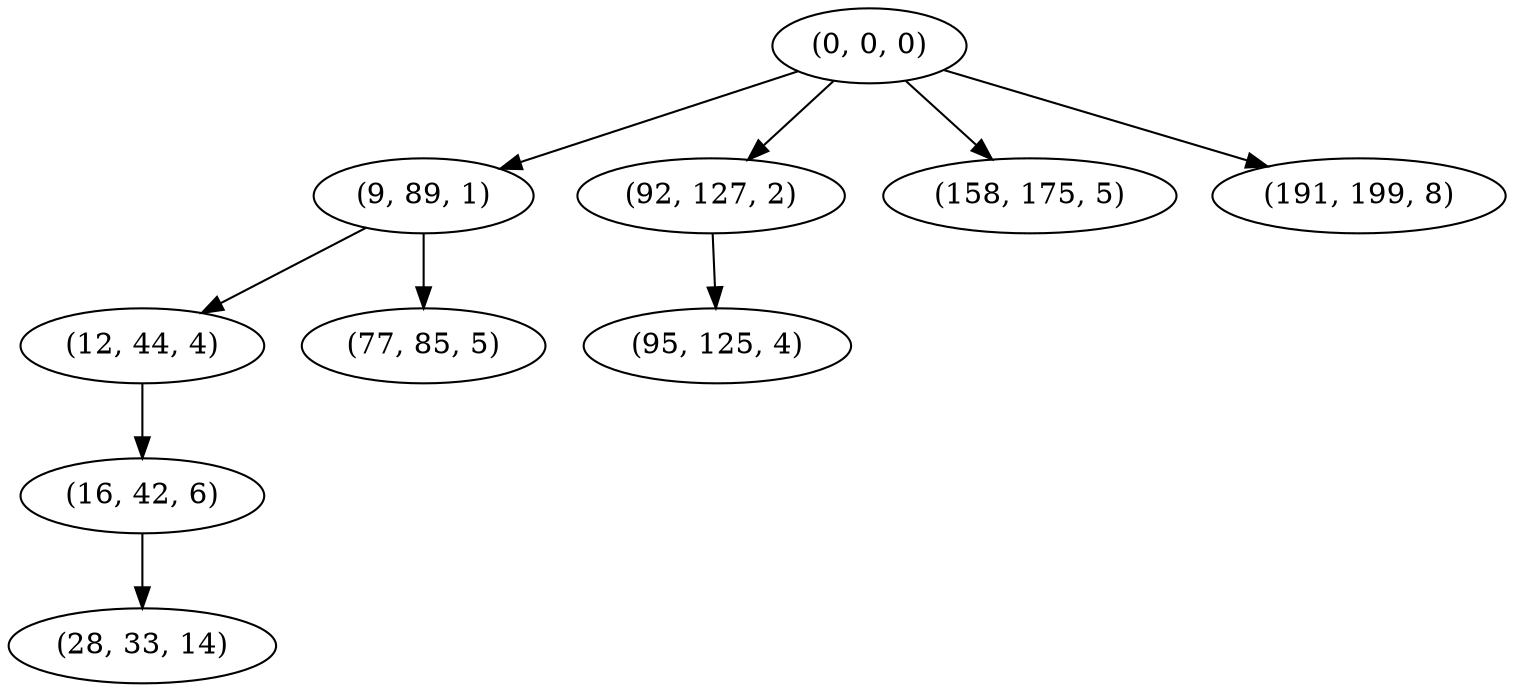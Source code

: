 digraph tree {
    "(0, 0, 0)";
    "(9, 89, 1)";
    "(12, 44, 4)";
    "(16, 42, 6)";
    "(28, 33, 14)";
    "(77, 85, 5)";
    "(92, 127, 2)";
    "(95, 125, 4)";
    "(158, 175, 5)";
    "(191, 199, 8)";
    "(0, 0, 0)" -> "(9, 89, 1)";
    "(0, 0, 0)" -> "(92, 127, 2)";
    "(0, 0, 0)" -> "(158, 175, 5)";
    "(0, 0, 0)" -> "(191, 199, 8)";
    "(9, 89, 1)" -> "(12, 44, 4)";
    "(9, 89, 1)" -> "(77, 85, 5)";
    "(12, 44, 4)" -> "(16, 42, 6)";
    "(16, 42, 6)" -> "(28, 33, 14)";
    "(92, 127, 2)" -> "(95, 125, 4)";
}
